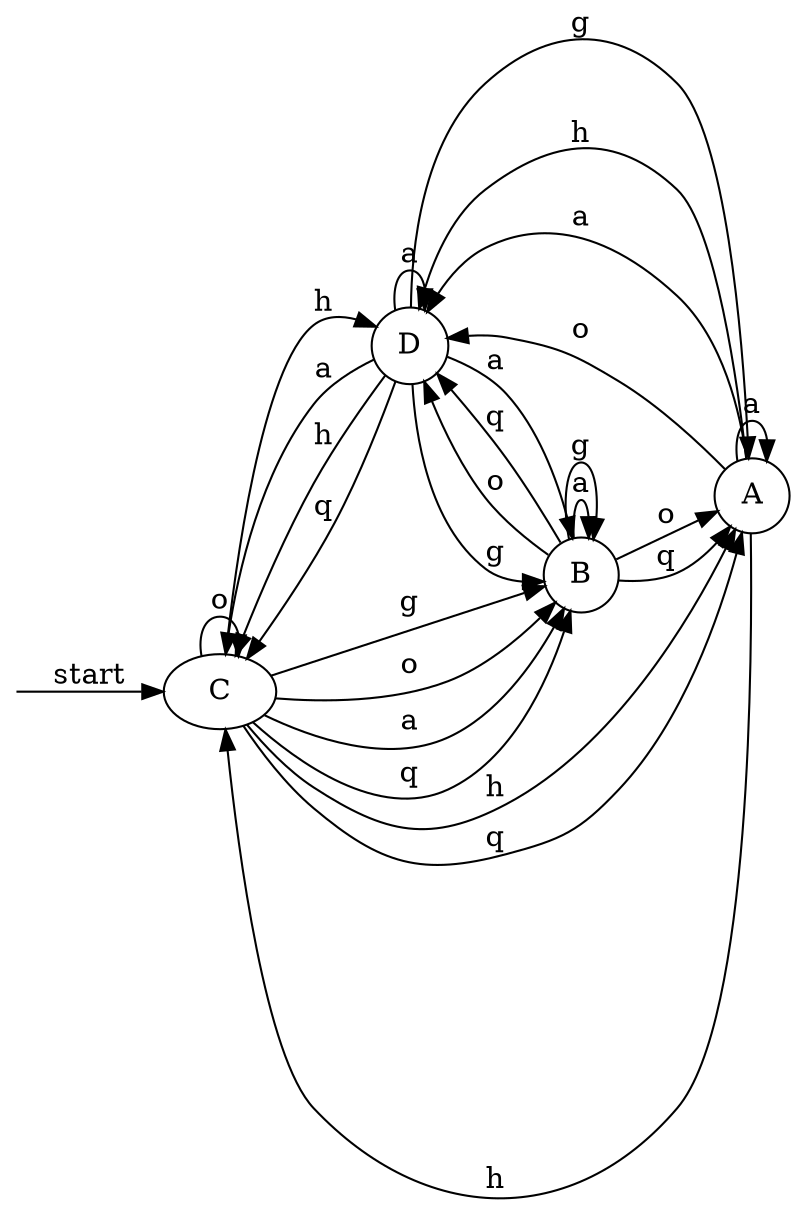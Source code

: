 digraph nfa {
    rankdir = LR;
    __start [style = invis, shape = point];
    __start -> "C" [ label = "start" ];
    node [shape = doublecircle];
    node [shape = circle];
    "D" -> "B" [ label = "g" ];
    "D" -> "A" [ label = "g" ];
    "C" -> "A" [ label = "h" ];
    "C" -> "D" [ label = "h" ];
    "C" -> "B" [ label = "g" ];
    "C" -> "C" [ label = "o" ];
    "C" -> "B" [ label = "o" ];
    "B" -> "B" [ label = "a" ];
    "B" -> "D" [ label = "q" ];
    "B" -> "A" [ label = "q" ];
    "C" -> "B" [ label = "a" ];
    "D" -> "C" [ label = "a" ];
    "D" -> "B" [ label = "a" ];
    "D" -> "D" [ label = "a" ];
    "B" -> "D" [ label = "o" ];
    "B" -> "A" [ label = "o" ];
    "A" -> "C" [ label = "h" ];
    "A" -> "D" [ label = "h" ];
    "A" -> "A" [ label = "a" ];
    "A" -> "D" [ label = "a" ];
    "D" -> "C" [ label = "h" ];
    "C" -> "A" [ label = "q" ];
    "C" -> "B" [ label = "q" ];
    "A" -> "D" [ label = "o" ];
    "B" -> "B" [ label = "g" ];
    "D" -> "C" [ label = "q" ];
}
